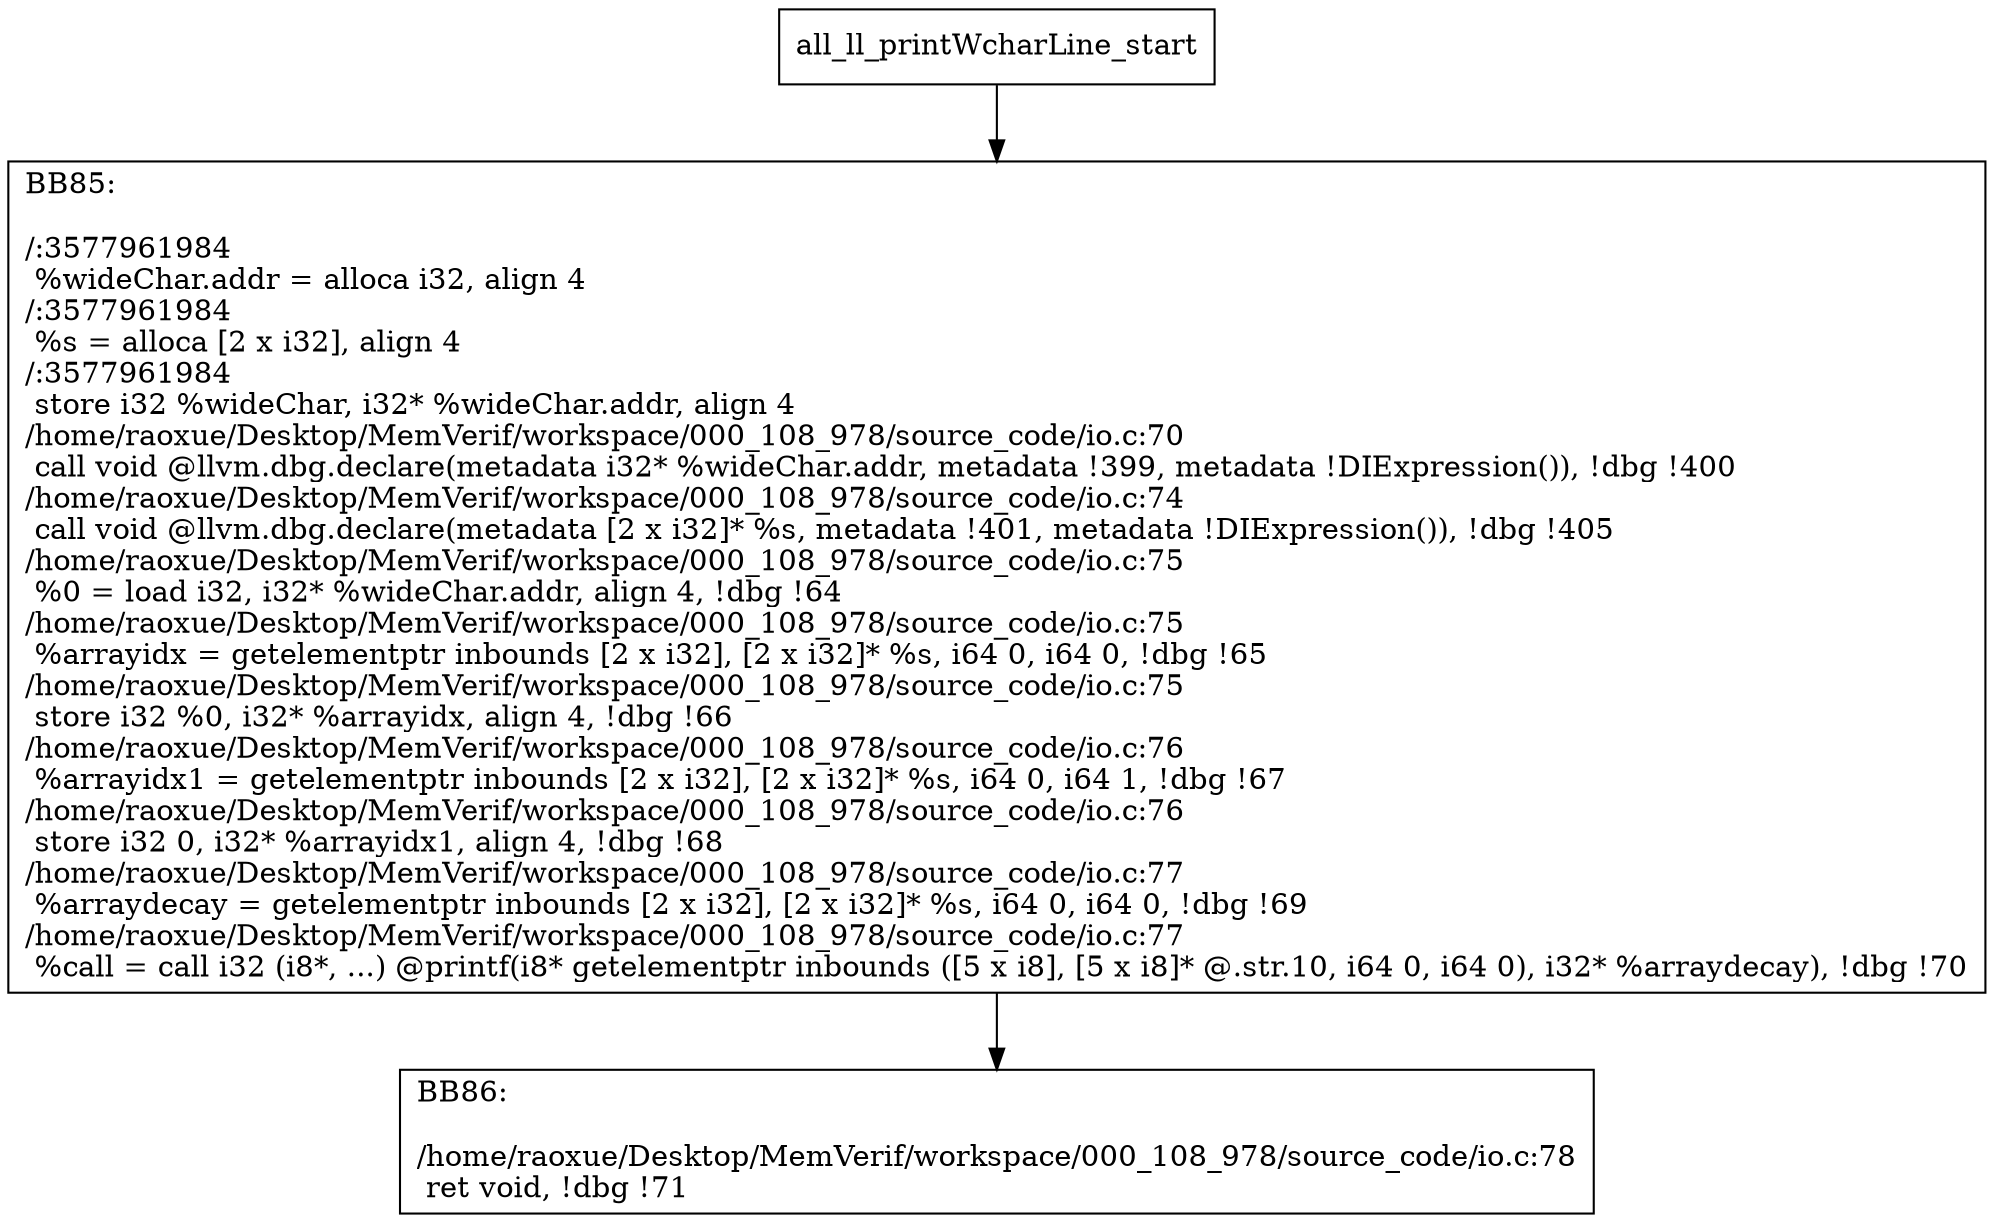digraph "CFG for'all_ll_printWcharLine' function" {
	BBall_ll_printWcharLine_start[shape=record,label="{all_ll_printWcharLine_start}"];
	BBall_ll_printWcharLine_start-> all_ll_printWcharLineBB85;
	all_ll_printWcharLineBB85 [shape=record, label="{BB85:\l\l/:3577961984\l
  %wideChar.addr = alloca i32, align 4\l
/:3577961984\l
  %s = alloca [2 x i32], align 4\l
/:3577961984\l
  store i32 %wideChar, i32* %wideChar.addr, align 4\l
/home/raoxue/Desktop/MemVerif/workspace/000_108_978/source_code/io.c:70\l
  call void @llvm.dbg.declare(metadata i32* %wideChar.addr, metadata !399, metadata !DIExpression()), !dbg !400\l
/home/raoxue/Desktop/MemVerif/workspace/000_108_978/source_code/io.c:74\l
  call void @llvm.dbg.declare(metadata [2 x i32]* %s, metadata !401, metadata !DIExpression()), !dbg !405\l
/home/raoxue/Desktop/MemVerif/workspace/000_108_978/source_code/io.c:75\l
  %0 = load i32, i32* %wideChar.addr, align 4, !dbg !64\l
/home/raoxue/Desktop/MemVerif/workspace/000_108_978/source_code/io.c:75\l
  %arrayidx = getelementptr inbounds [2 x i32], [2 x i32]* %s, i64 0, i64 0, !dbg !65\l
/home/raoxue/Desktop/MemVerif/workspace/000_108_978/source_code/io.c:75\l
  store i32 %0, i32* %arrayidx, align 4, !dbg !66\l
/home/raoxue/Desktop/MemVerif/workspace/000_108_978/source_code/io.c:76\l
  %arrayidx1 = getelementptr inbounds [2 x i32], [2 x i32]* %s, i64 0, i64 1, !dbg !67\l
/home/raoxue/Desktop/MemVerif/workspace/000_108_978/source_code/io.c:76\l
  store i32 0, i32* %arrayidx1, align 4, !dbg !68\l
/home/raoxue/Desktop/MemVerif/workspace/000_108_978/source_code/io.c:77\l
  %arraydecay = getelementptr inbounds [2 x i32], [2 x i32]* %s, i64 0, i64 0, !dbg !69\l
/home/raoxue/Desktop/MemVerif/workspace/000_108_978/source_code/io.c:77\l
  %call = call i32 (i8*, ...) @printf(i8* getelementptr inbounds ([5 x i8], [5 x i8]* @.str.10, i64 0, i64 0), i32* %arraydecay), !dbg !70\l
}"];
	all_ll_printWcharLineBB85-> all_ll_printWcharLineBB86;
	all_ll_printWcharLineBB86 [shape=record, label="{BB86:\l\l/home/raoxue/Desktop/MemVerif/workspace/000_108_978/source_code/io.c:78\l
  ret void, !dbg !71\l
}"];
}
